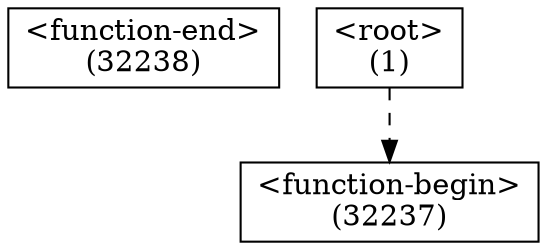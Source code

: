 digraph graphname {
n32238 [shape=box,label="<function-end>
(32238)"];
n32237 [shape=box,label="<function-begin>
(32237)"];
n1 -> n32237[style="dashed"];
n1 [shape=box,label="<root>
(1)"];
}
